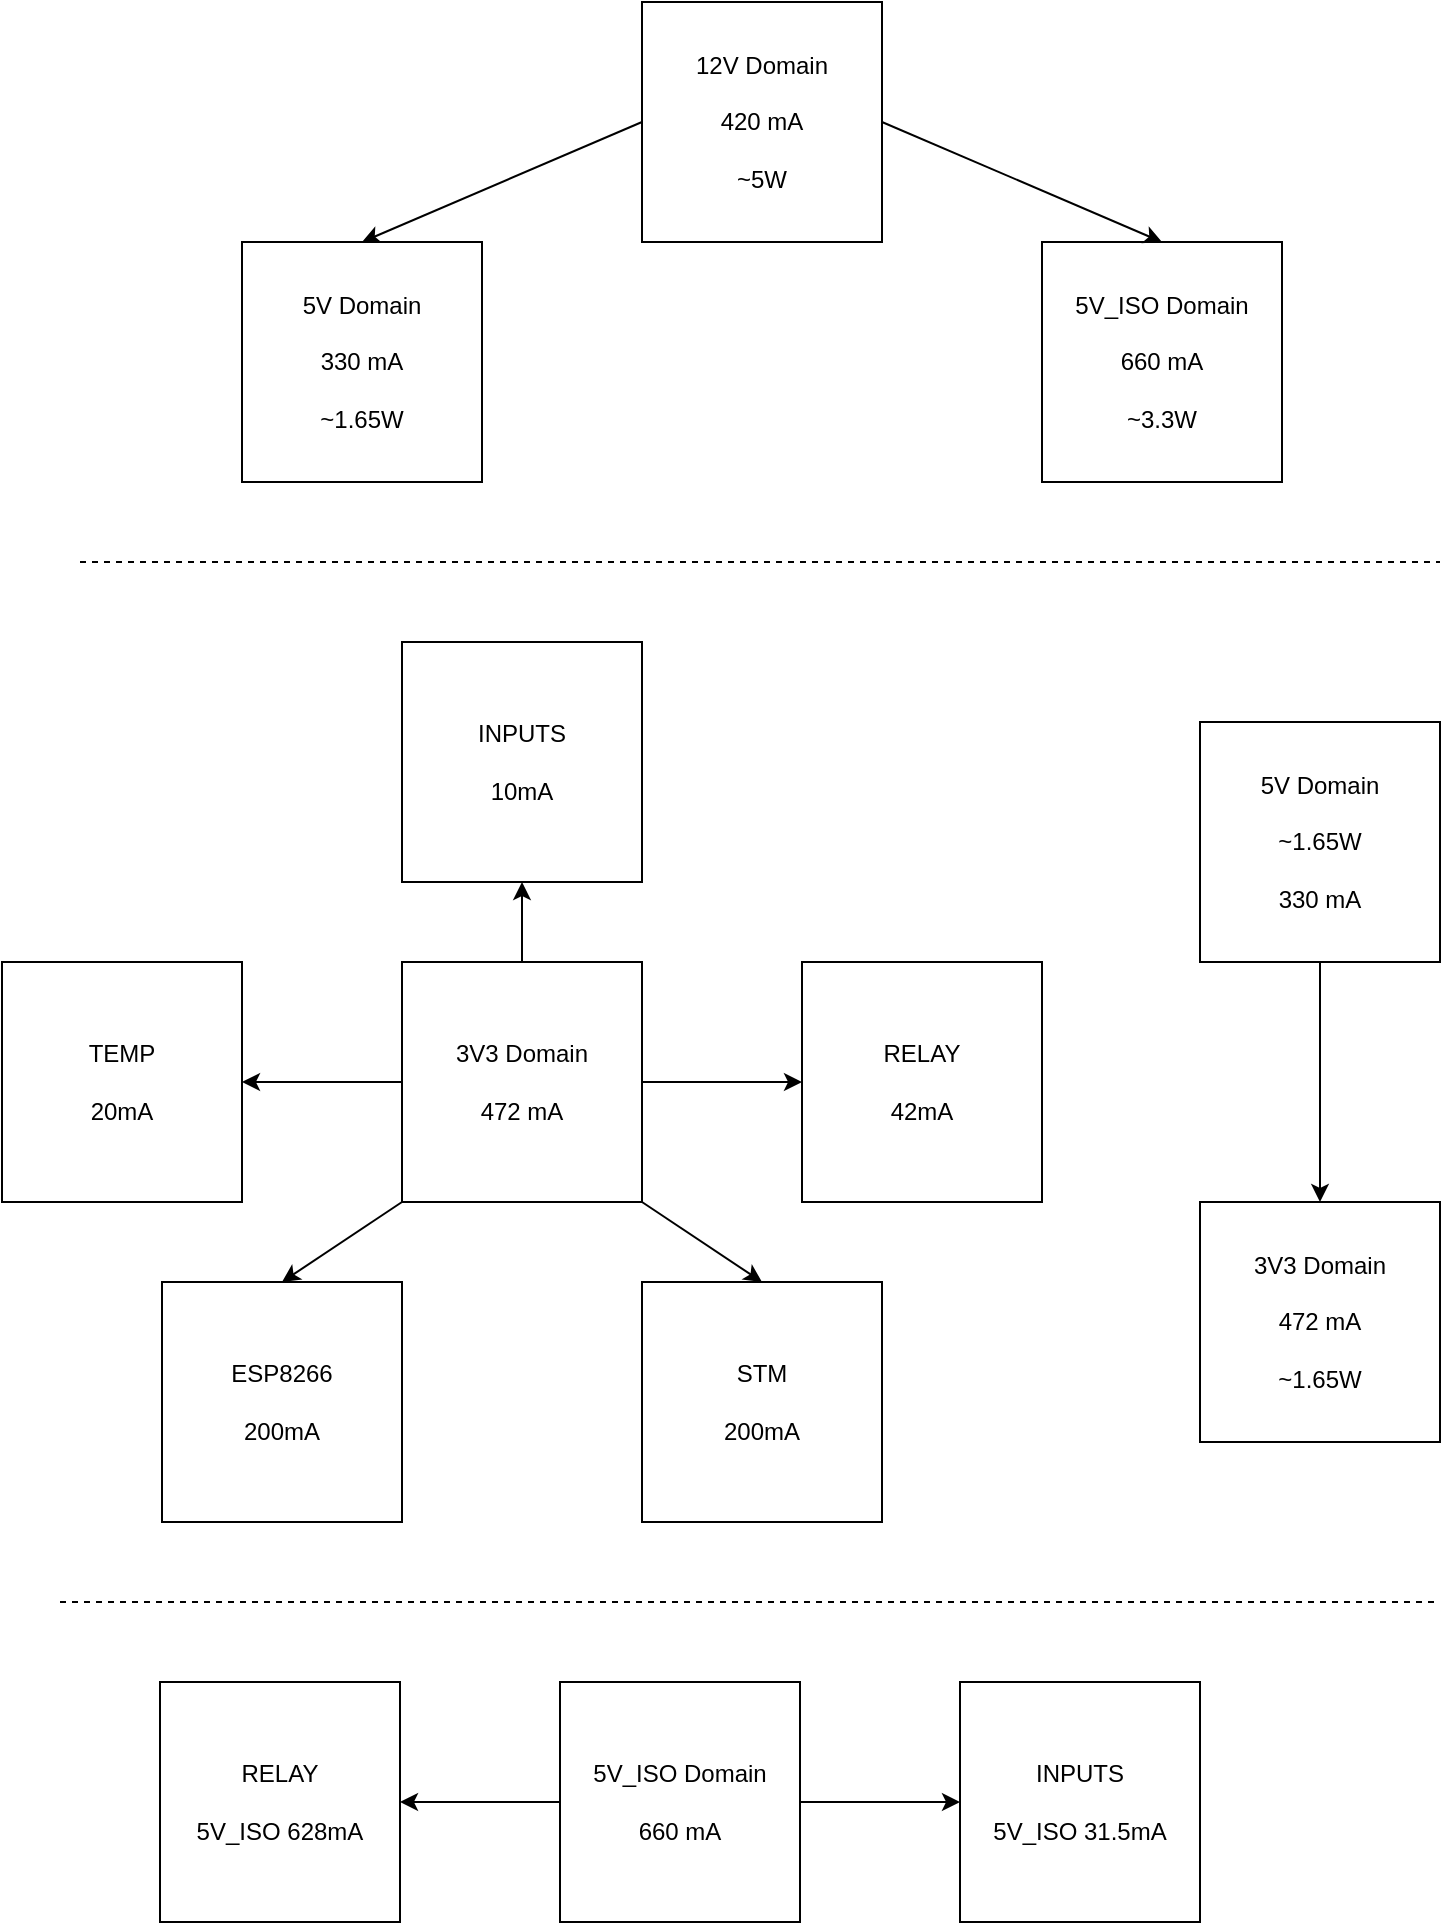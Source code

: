 <mxfile version="20.4.1" type="device"><diagram id="X_xDyhDsAt7qLDnioKJw" name="Страница 1"><mxGraphModel dx="1038" dy="513" grid="1" gridSize="10" guides="1" tooltips="1" connect="1" arrows="1" fold="1" page="1" pageScale="1" pageWidth="827" pageHeight="1169" math="0" shadow="0"><root><mxCell id="0"/><mxCell id="1" parent="0"/><mxCell id="r-OZBadmclRYjeeFTRoD-1" value="RELAY&lt;br&gt;&lt;br&gt;5V_ISO 628mA" style="rounded=0;whiteSpace=wrap;html=1;" parent="1" vertex="1"><mxGeometry x="119" y="960" width="120" height="120" as="geometry"/></mxCell><mxCell id="r-OZBadmclRYjeeFTRoD-2" value="INPUTS&lt;br&gt;&lt;br&gt;5V_ISO 31.5mA" style="rounded=0;whiteSpace=wrap;html=1;" parent="1" vertex="1"><mxGeometry x="519" y="960" width="120" height="120" as="geometry"/></mxCell><mxCell id="r-OZBadmclRYjeeFTRoD-3" value="TEMP&lt;br&gt;&lt;br&gt;20mA" style="rounded=0;whiteSpace=wrap;html=1;" parent="1" vertex="1"><mxGeometry x="40" y="600" width="120" height="120" as="geometry"/></mxCell><mxCell id="r-OZBadmclRYjeeFTRoD-4" value="ESP8266&lt;br&gt;&lt;br&gt;200mA" style="rounded=0;whiteSpace=wrap;html=1;" parent="1" vertex="1"><mxGeometry x="120" y="760" width="120" height="120" as="geometry"/></mxCell><mxCell id="NrJfYPC9OJadsX3BqufI-1" value="STM&lt;br&gt;&lt;br&gt;200mA" style="rounded=0;whiteSpace=wrap;html=1;" parent="1" vertex="1"><mxGeometry x="360" y="760" width="120" height="120" as="geometry"/></mxCell><mxCell id="gXDDLBfwjR4-e97e0Dbu-6" style="edgeStyle=orthogonalEdgeStyle;rounded=0;orthogonalLoop=1;jettySize=auto;html=1;exitX=0.5;exitY=0;exitDx=0;exitDy=0;entryX=0.5;entryY=1;entryDx=0;entryDy=0;" parent="1" source="gXDDLBfwjR4-e97e0Dbu-2" target="gXDDLBfwjR4-e97e0Dbu-5" edge="1"><mxGeometry relative="1" as="geometry"/></mxCell><mxCell id="gXDDLBfwjR4-e97e0Dbu-7" style="edgeStyle=orthogonalEdgeStyle;rounded=0;orthogonalLoop=1;jettySize=auto;html=1;exitX=0;exitY=0.5;exitDx=0;exitDy=0;entryX=1;entryY=0.5;entryDx=0;entryDy=0;" parent="1" source="gXDDLBfwjR4-e97e0Dbu-2" target="r-OZBadmclRYjeeFTRoD-3" edge="1"><mxGeometry relative="1" as="geometry"/></mxCell><mxCell id="gXDDLBfwjR4-e97e0Dbu-8" style="edgeStyle=orthogonalEdgeStyle;rounded=0;orthogonalLoop=1;jettySize=auto;html=1;exitX=1;exitY=0.5;exitDx=0;exitDy=0;entryX=0;entryY=0.5;entryDx=0;entryDy=0;" parent="1" source="gXDDLBfwjR4-e97e0Dbu-2" target="gXDDLBfwjR4-e97e0Dbu-3" edge="1"><mxGeometry relative="1" as="geometry"/></mxCell><mxCell id="gXDDLBfwjR4-e97e0Dbu-9" style="rounded=0;orthogonalLoop=1;jettySize=auto;html=1;exitX=0;exitY=1;exitDx=0;exitDy=0;entryX=0.5;entryY=0;entryDx=0;entryDy=0;" parent="1" source="gXDDLBfwjR4-e97e0Dbu-2" target="r-OZBadmclRYjeeFTRoD-4" edge="1"><mxGeometry relative="1" as="geometry"/></mxCell><mxCell id="gXDDLBfwjR4-e97e0Dbu-10" style="edgeStyle=none;rounded=0;orthogonalLoop=1;jettySize=auto;html=1;exitX=1;exitY=1;exitDx=0;exitDy=0;entryX=0.5;entryY=0;entryDx=0;entryDy=0;" parent="1" source="gXDDLBfwjR4-e97e0Dbu-2" target="NrJfYPC9OJadsX3BqufI-1" edge="1"><mxGeometry relative="1" as="geometry"/></mxCell><mxCell id="gXDDLBfwjR4-e97e0Dbu-2" value="3V3 Domain&lt;br&gt;&lt;br&gt;472 mA&lt;br&gt;" style="rounded=0;whiteSpace=wrap;html=1;" parent="1" vertex="1"><mxGeometry x="240" y="600" width="120" height="120" as="geometry"/></mxCell><mxCell id="gXDDLBfwjR4-e97e0Dbu-3" value="RELAY&lt;br&gt;&lt;br&gt;42mA" style="rounded=0;whiteSpace=wrap;html=1;" parent="1" vertex="1"><mxGeometry x="440" y="600" width="120" height="120" as="geometry"/></mxCell><mxCell id="gXDDLBfwjR4-e97e0Dbu-5" value="INPUTS&lt;br&gt;&lt;br&gt;10mA" style="rounded=0;whiteSpace=wrap;html=1;" parent="1" vertex="1"><mxGeometry x="240" y="440" width="120" height="120" as="geometry"/></mxCell><mxCell id="gXDDLBfwjR4-e97e0Dbu-12" style="edgeStyle=none;rounded=0;orthogonalLoop=1;jettySize=auto;html=1;exitX=0;exitY=0.5;exitDx=0;exitDy=0;entryX=1;entryY=0.5;entryDx=0;entryDy=0;" parent="1" source="gXDDLBfwjR4-e97e0Dbu-11" target="r-OZBadmclRYjeeFTRoD-1" edge="1"><mxGeometry relative="1" as="geometry"/></mxCell><mxCell id="gXDDLBfwjR4-e97e0Dbu-13" style="edgeStyle=none;rounded=0;orthogonalLoop=1;jettySize=auto;html=1;exitX=1;exitY=0.5;exitDx=0;exitDy=0;entryX=0;entryY=0.5;entryDx=0;entryDy=0;" parent="1" source="gXDDLBfwjR4-e97e0Dbu-11" target="r-OZBadmclRYjeeFTRoD-2" edge="1"><mxGeometry relative="1" as="geometry"/></mxCell><mxCell id="gXDDLBfwjR4-e97e0Dbu-11" value="5V_ISO Domain&lt;br&gt;&lt;br&gt;660 mA" style="rounded=0;whiteSpace=wrap;html=1;" parent="1" vertex="1"><mxGeometry x="319" y="960" width="120" height="120" as="geometry"/></mxCell><mxCell id="sC3rs3_v2d-ApNbARQmh-1" value="3V3 Domain&lt;br&gt;&lt;br&gt;472 mA&lt;br&gt;&lt;br&gt;~1.65W" style="rounded=0;whiteSpace=wrap;html=1;" parent="1" vertex="1"><mxGeometry x="639" y="720" width="120" height="120" as="geometry"/></mxCell><mxCell id="sC3rs3_v2d-ApNbARQmh-4" value="" style="endArrow=none;dashed=1;html=1;rounded=0;" parent="1" edge="1"><mxGeometry width="50" height="50" relative="1" as="geometry"><mxPoint x="79" y="400" as="sourcePoint"/><mxPoint x="759" y="400" as="targetPoint"/></mxGeometry></mxCell><mxCell id="sC3rs3_v2d-ApNbARQmh-5" value="" style="endArrow=none;dashed=1;html=1;rounded=0;" parent="1" edge="1"><mxGeometry width="50" height="50" relative="1" as="geometry"><mxPoint x="69" y="920" as="sourcePoint"/><mxPoint x="759" y="920" as="targetPoint"/></mxGeometry></mxCell><mxCell id="vbAWA1W7EMD26VOauZ1l-1" value="5V_ISO Domain&lt;br&gt;&lt;br&gt;660 mA&lt;br&gt;&lt;br&gt;~3.3W" style="rounded=0;whiteSpace=wrap;html=1;" parent="1" vertex="1"><mxGeometry x="560" y="240" width="120" height="120" as="geometry"/></mxCell><mxCell id="vbAWA1W7EMD26VOauZ1l-9" style="edgeStyle=none;rounded=0;orthogonalLoop=1;jettySize=auto;html=1;exitX=0;exitY=0.5;exitDx=0;exitDy=0;entryX=0.5;entryY=0;entryDx=0;entryDy=0;" parent="1" source="vbAWA1W7EMD26VOauZ1l-3" target="vbAWA1W7EMD26VOauZ1l-7" edge="1"><mxGeometry relative="1" as="geometry"/></mxCell><mxCell id="vbAWA1W7EMD26VOauZ1l-10" style="edgeStyle=none;rounded=0;orthogonalLoop=1;jettySize=auto;html=1;exitX=1;exitY=0.5;exitDx=0;exitDy=0;entryX=0.5;entryY=0;entryDx=0;entryDy=0;" parent="1" source="vbAWA1W7EMD26VOauZ1l-3" target="vbAWA1W7EMD26VOauZ1l-1" edge="1"><mxGeometry relative="1" as="geometry"/></mxCell><mxCell id="vbAWA1W7EMD26VOauZ1l-3" value="12V Domain&lt;br&gt;&lt;br&gt;420 mA&lt;br&gt;&lt;br&gt;~5W" style="rounded=0;whiteSpace=wrap;html=1;" parent="1" vertex="1"><mxGeometry x="360" y="120" width="120" height="120" as="geometry"/></mxCell><mxCell id="vbAWA1W7EMD26VOauZ1l-6" style="edgeStyle=orthogonalEdgeStyle;rounded=0;orthogonalLoop=1;jettySize=auto;html=1;exitX=0.5;exitY=1;exitDx=0;exitDy=0;entryX=0.5;entryY=0;entryDx=0;entryDy=0;" parent="1" source="vbAWA1W7EMD26VOauZ1l-4" target="sC3rs3_v2d-ApNbARQmh-1" edge="1"><mxGeometry relative="1" as="geometry"/></mxCell><mxCell id="vbAWA1W7EMD26VOauZ1l-4" value="5V Domain&lt;br&gt;&lt;br&gt;~1.65W&lt;br&gt;&lt;br&gt;330 mA" style="rounded=0;whiteSpace=wrap;html=1;" parent="1" vertex="1"><mxGeometry x="639" y="480" width="120" height="120" as="geometry"/></mxCell><mxCell id="vbAWA1W7EMD26VOauZ1l-7" value="5V Domain&lt;br&gt;&lt;br&gt;330 mA&lt;br&gt;&lt;br&gt;~1.65W" style="rounded=0;whiteSpace=wrap;html=1;" parent="1" vertex="1"><mxGeometry x="160" y="240" width="120" height="120" as="geometry"/></mxCell></root></mxGraphModel></diagram></mxfile>